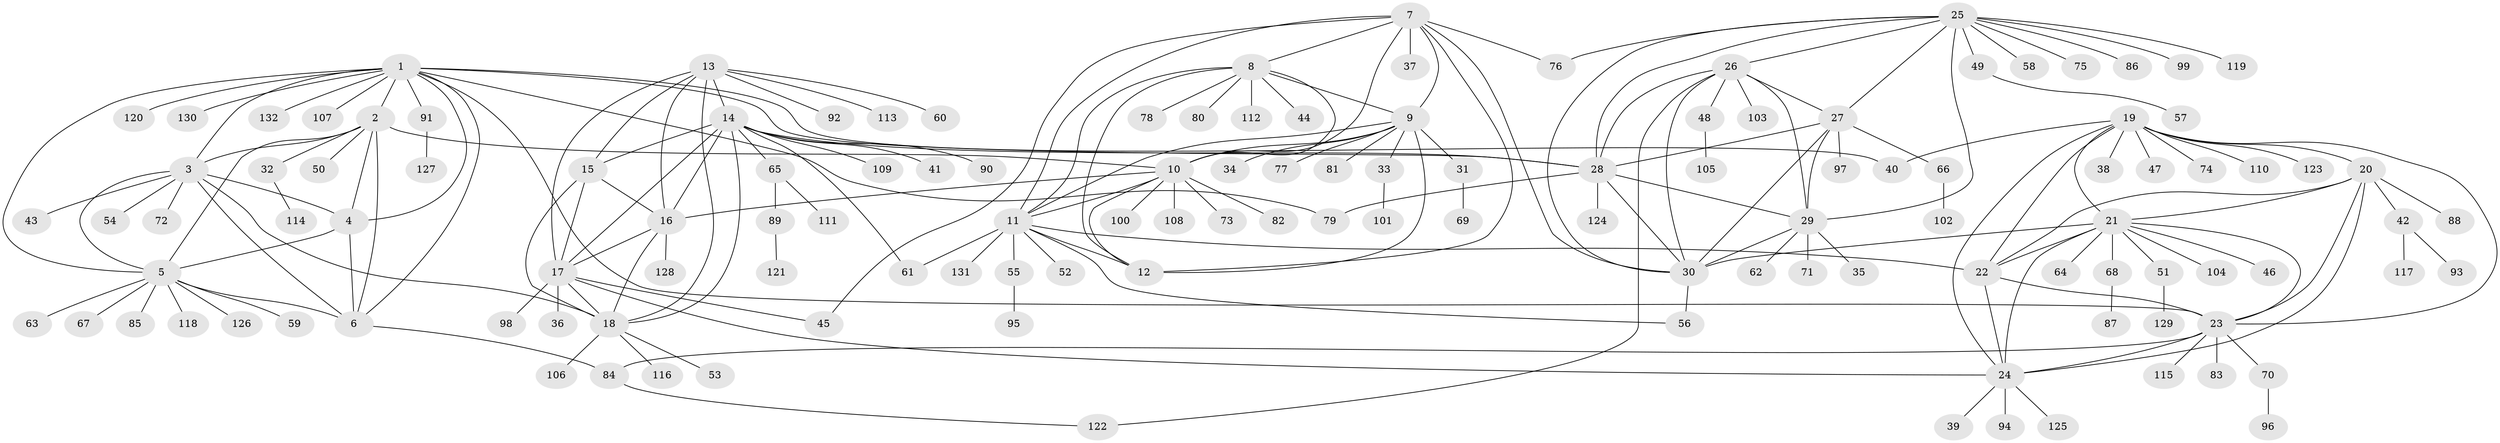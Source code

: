 // Generated by graph-tools (version 1.1) at 2025/11/02/27/25 16:11:33]
// undirected, 132 vertices, 195 edges
graph export_dot {
graph [start="1"]
  node [color=gray90,style=filled];
  1;
  2;
  3;
  4;
  5;
  6;
  7;
  8;
  9;
  10;
  11;
  12;
  13;
  14;
  15;
  16;
  17;
  18;
  19;
  20;
  21;
  22;
  23;
  24;
  25;
  26;
  27;
  28;
  29;
  30;
  31;
  32;
  33;
  34;
  35;
  36;
  37;
  38;
  39;
  40;
  41;
  42;
  43;
  44;
  45;
  46;
  47;
  48;
  49;
  50;
  51;
  52;
  53;
  54;
  55;
  56;
  57;
  58;
  59;
  60;
  61;
  62;
  63;
  64;
  65;
  66;
  67;
  68;
  69;
  70;
  71;
  72;
  73;
  74;
  75;
  76;
  77;
  78;
  79;
  80;
  81;
  82;
  83;
  84;
  85;
  86;
  87;
  88;
  89;
  90;
  91;
  92;
  93;
  94;
  95;
  96;
  97;
  98;
  99;
  100;
  101;
  102;
  103;
  104;
  105;
  106;
  107;
  108;
  109;
  110;
  111;
  112;
  113;
  114;
  115;
  116;
  117;
  118;
  119;
  120;
  121;
  122;
  123;
  124;
  125;
  126;
  127;
  128;
  129;
  130;
  131;
  132;
  1 -- 2;
  1 -- 3;
  1 -- 4;
  1 -- 5;
  1 -- 6;
  1 -- 23;
  1 -- 28;
  1 -- 40;
  1 -- 79;
  1 -- 91;
  1 -- 107;
  1 -- 120;
  1 -- 130;
  1 -- 132;
  2 -- 3;
  2 -- 4;
  2 -- 5;
  2 -- 6;
  2 -- 10;
  2 -- 32;
  2 -- 50;
  3 -- 4;
  3 -- 5;
  3 -- 6;
  3 -- 18;
  3 -- 43;
  3 -- 54;
  3 -- 72;
  4 -- 5;
  4 -- 6;
  5 -- 6;
  5 -- 59;
  5 -- 63;
  5 -- 67;
  5 -- 85;
  5 -- 118;
  5 -- 126;
  6 -- 84;
  7 -- 8;
  7 -- 9;
  7 -- 10;
  7 -- 11;
  7 -- 12;
  7 -- 30;
  7 -- 37;
  7 -- 45;
  7 -- 76;
  8 -- 9;
  8 -- 10;
  8 -- 11;
  8 -- 12;
  8 -- 44;
  8 -- 78;
  8 -- 80;
  8 -- 112;
  9 -- 10;
  9 -- 11;
  9 -- 12;
  9 -- 31;
  9 -- 33;
  9 -- 34;
  9 -- 77;
  9 -- 81;
  10 -- 11;
  10 -- 12;
  10 -- 16;
  10 -- 73;
  10 -- 82;
  10 -- 100;
  10 -- 108;
  11 -- 12;
  11 -- 22;
  11 -- 52;
  11 -- 55;
  11 -- 56;
  11 -- 61;
  11 -- 131;
  13 -- 14;
  13 -- 15;
  13 -- 16;
  13 -- 17;
  13 -- 18;
  13 -- 60;
  13 -- 92;
  13 -- 113;
  14 -- 15;
  14 -- 16;
  14 -- 17;
  14 -- 18;
  14 -- 28;
  14 -- 41;
  14 -- 61;
  14 -- 65;
  14 -- 90;
  14 -- 109;
  15 -- 16;
  15 -- 17;
  15 -- 18;
  16 -- 17;
  16 -- 18;
  16 -- 128;
  17 -- 18;
  17 -- 24;
  17 -- 36;
  17 -- 45;
  17 -- 98;
  18 -- 53;
  18 -- 106;
  18 -- 116;
  19 -- 20;
  19 -- 21;
  19 -- 22;
  19 -- 23;
  19 -- 24;
  19 -- 38;
  19 -- 40;
  19 -- 47;
  19 -- 74;
  19 -- 110;
  19 -- 123;
  20 -- 21;
  20 -- 22;
  20 -- 23;
  20 -- 24;
  20 -- 42;
  20 -- 88;
  21 -- 22;
  21 -- 23;
  21 -- 24;
  21 -- 30;
  21 -- 46;
  21 -- 51;
  21 -- 64;
  21 -- 68;
  21 -- 104;
  22 -- 23;
  22 -- 24;
  23 -- 24;
  23 -- 70;
  23 -- 83;
  23 -- 84;
  23 -- 115;
  24 -- 39;
  24 -- 94;
  24 -- 125;
  25 -- 26;
  25 -- 27;
  25 -- 28;
  25 -- 29;
  25 -- 30;
  25 -- 49;
  25 -- 58;
  25 -- 75;
  25 -- 76;
  25 -- 86;
  25 -- 99;
  25 -- 119;
  26 -- 27;
  26 -- 28;
  26 -- 29;
  26 -- 30;
  26 -- 48;
  26 -- 103;
  26 -- 122;
  27 -- 28;
  27 -- 29;
  27 -- 30;
  27 -- 66;
  27 -- 97;
  28 -- 29;
  28 -- 30;
  28 -- 79;
  28 -- 124;
  29 -- 30;
  29 -- 35;
  29 -- 62;
  29 -- 71;
  30 -- 56;
  31 -- 69;
  32 -- 114;
  33 -- 101;
  42 -- 93;
  42 -- 117;
  48 -- 105;
  49 -- 57;
  51 -- 129;
  55 -- 95;
  65 -- 89;
  65 -- 111;
  66 -- 102;
  68 -- 87;
  70 -- 96;
  84 -- 122;
  89 -- 121;
  91 -- 127;
}
